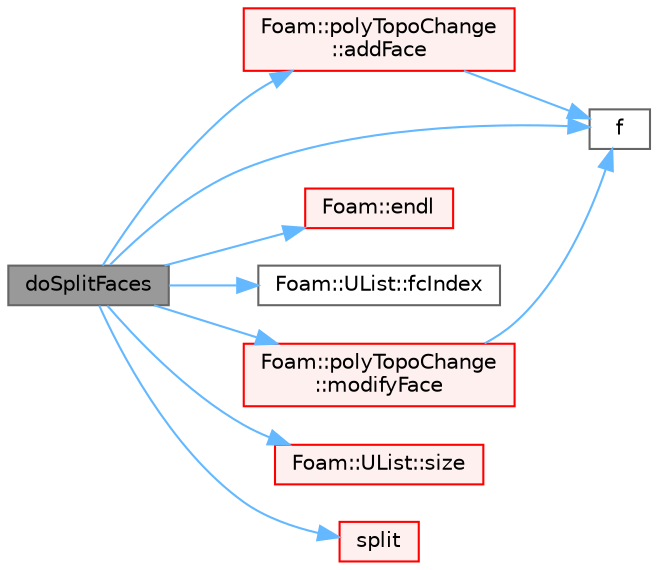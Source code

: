 digraph "doSplitFaces"
{
 // LATEX_PDF_SIZE
  bgcolor="transparent";
  edge [fontname=Helvetica,fontsize=10,labelfontname=Helvetica,labelfontsize=10];
  node [fontname=Helvetica,fontsize=10,shape=box,height=0.2,width=0.4];
  rankdir="LR";
  Node1 [id="Node000001",label="doSplitFaces",height=0.2,width=0.4,color="gray40", fillcolor="grey60", style="filled", fontcolor="black",tooltip=" "];
  Node1 -> Node2 [id="edge1_Node000001_Node000002",color="steelblue1",style="solid",tooltip=" "];
  Node2 [id="Node000002",label="Foam::polyTopoChange\l::addFace",height=0.2,width=0.4,color="red", fillcolor="#FFF0F0", style="filled",URL="$classFoam_1_1polyTopoChange.html#aa4403c8bc86c5f108a55465c5f62d90c",tooltip=" "];
  Node2 -> Node7 [id="edge2_Node000002_Node000007",color="steelblue1",style="solid",tooltip=" "];
  Node7 [id="Node000007",label="f",height=0.2,width=0.4,color="grey40", fillcolor="white", style="filled",URL="$readKivaGrid_8H.html#a888be93833ac7a23170555c69c690288",tooltip=" "];
  Node1 -> Node12 [id="edge3_Node000001_Node000012",color="steelblue1",style="solid",tooltip=" "];
  Node12 [id="Node000012",label="Foam::endl",height=0.2,width=0.4,color="red", fillcolor="#FFF0F0", style="filled",URL="$namespaceFoam.html#a7d5eca45a323264dc5fe811500ebda47",tooltip=" "];
  Node1 -> Node7 [id="edge4_Node000001_Node000007",color="steelblue1",style="solid",tooltip=" "];
  Node1 -> Node16 [id="edge5_Node000001_Node000016",color="steelblue1",style="solid",tooltip=" "];
  Node16 [id="Node000016",label="Foam::UList::fcIndex",height=0.2,width=0.4,color="grey40", fillcolor="white", style="filled",URL="$classFoam_1_1UList.html#afb03b029f48185c4e4e4526cbb896146",tooltip=" "];
  Node1 -> Node17 [id="edge6_Node000001_Node000017",color="steelblue1",style="solid",tooltip=" "];
  Node17 [id="Node000017",label="Foam::polyTopoChange\l::modifyFace",height=0.2,width=0.4,color="red", fillcolor="#FFF0F0", style="filled",URL="$classFoam_1_1polyTopoChange.html#a7d0d5d15783d4a43fcd10a838bece1ae",tooltip=" "];
  Node17 -> Node7 [id="edge7_Node000017_Node000007",color="steelblue1",style="solid",tooltip=" "];
  Node1 -> Node18 [id="edge8_Node000001_Node000018",color="steelblue1",style="solid",tooltip=" "];
  Node18 [id="Node000018",label="Foam::UList::size",height=0.2,width=0.4,color="red", fillcolor="#FFF0F0", style="filled",URL="$classFoam_1_1UList.html#ac1fc1d9dab324bb1b8452c7aa4813026",tooltip=" "];
  Node1 -> Node20 [id="edge9_Node000001_Node000020",color="steelblue1",style="solid",tooltip=" "];
  Node20 [id="Node000020",label="split",height=0.2,width=0.4,color="red", fillcolor="#FFF0F0", style="filled",URL="$cpuInfo_8C.html#a377a32e2a19e3decc4dc564063f38891",tooltip=" "];
}

